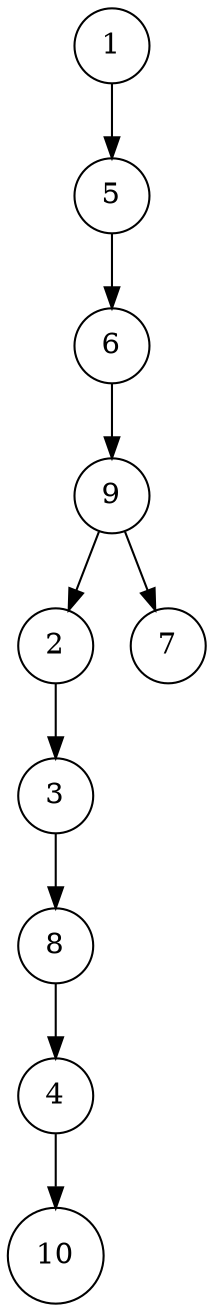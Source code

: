 digraph hgn{ node [shape=circle] 1 2 3 4 5 6 7 8 9 10 1 -> 5 2 -> 3 3 -> 8 4 -> 10 5 -> 6 6 -> 9 8 -> 4 9 -> 2 9 -> 7}